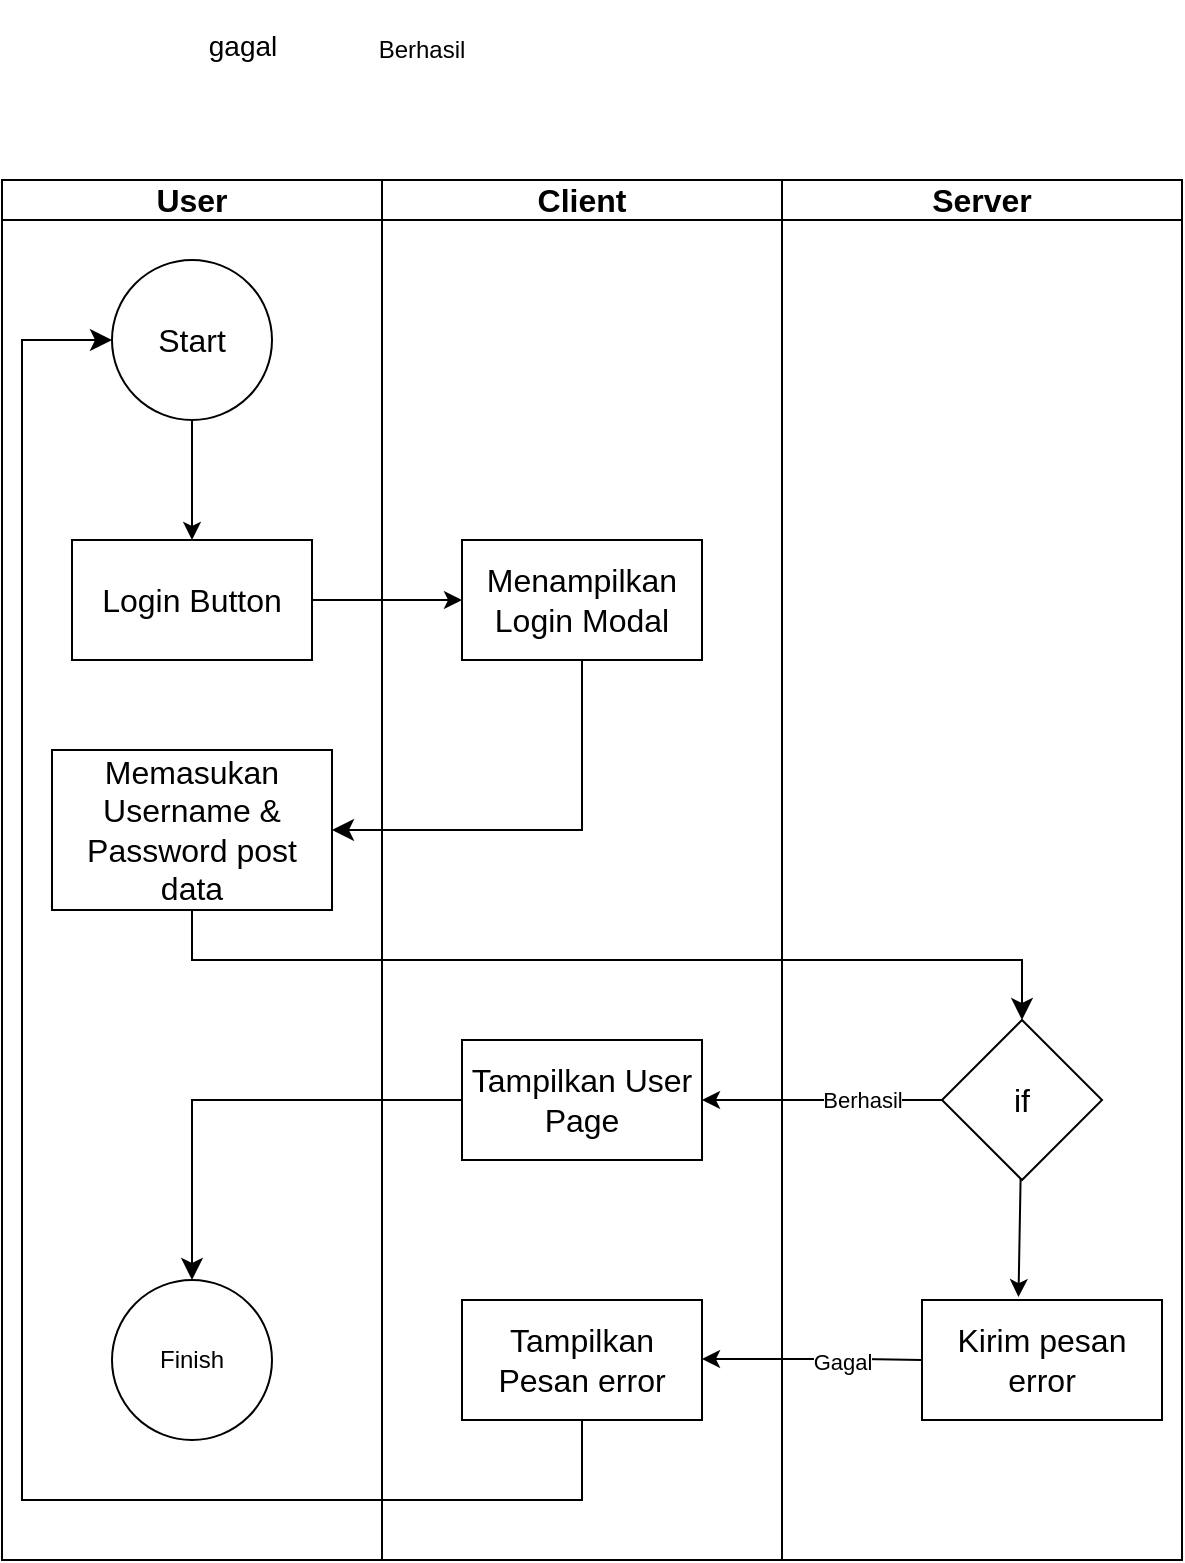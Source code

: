 <mxfile version="21.2.9" type="github">
  <diagram name="Halaman-1" id="zBBdM4n8Wog7IofghNFx">
    <mxGraphModel dx="1032" dy="564" grid="1" gridSize="10" guides="1" tooltips="1" connect="1" arrows="1" fold="1" page="1" pageScale="1" pageWidth="827" pageHeight="1169" math="0" shadow="0">
      <root>
        <mxCell id="0" />
        <mxCell id="1" parent="0" />
        <mxCell id="zUUStYSUxAwKk001Jye8-21" value="&lt;span style=&quot;font-weight: normal;&quot;&gt;&lt;font style=&quot;font-size: 14px;&quot;&gt;gagal&lt;/font&gt;&lt;/span&gt;" style="text;strokeColor=none;fillColor=none;html=1;fontSize=24;fontStyle=1;verticalAlign=middle;align=center;" parent="1" vertex="1">
          <mxGeometry x="120" width="100" height="40" as="geometry" />
        </mxCell>
        <mxCell id="zUUStYSUxAwKk001Jye8-32" value="Berhasil" style="text;html=1;strokeColor=none;fillColor=none;align=center;verticalAlign=middle;whiteSpace=wrap;rounded=0;" parent="1" vertex="1">
          <mxGeometry x="230" y="10" width="60" height="30" as="geometry" />
        </mxCell>
        <mxCell id="zUUStYSUxAwKk001Jye8-34" value="Finish" style="ellipse;whiteSpace=wrap;html=1;aspect=fixed;" parent="1" vertex="1">
          <mxGeometry x="105" y="640" width="80" height="80" as="geometry" />
        </mxCell>
        <mxCell id="luTkdkbhpFO7D4MtBraS-15" value="&lt;font style=&quot;font-size: 16px;&quot;&gt;User&lt;br&gt;&lt;/font&gt;" style="swimlane;whiteSpace=wrap;html=1;startSize=20;" vertex="1" parent="1">
          <mxGeometry x="50" y="90" width="190" height="690" as="geometry" />
        </mxCell>
        <mxCell id="luTkdkbhpFO7D4MtBraS-40" style="edgeStyle=none;rounded=0;orthogonalLoop=1;jettySize=auto;html=1;" edge="1" parent="luTkdkbhpFO7D4MtBraS-15" source="zUUStYSUxAwKk001Jye8-3" target="zUUStYSUxAwKk001Jye8-25">
          <mxGeometry relative="1" as="geometry" />
        </mxCell>
        <mxCell id="zUUStYSUxAwKk001Jye8-3" value="&lt;font style=&quot;font-size: 16px;&quot;&gt;Start&lt;/font&gt;" style="ellipse;whiteSpace=wrap;html=1;aspect=fixed;" parent="luTkdkbhpFO7D4MtBraS-15" vertex="1">
          <mxGeometry x="55" y="40" width="80" height="80" as="geometry" />
        </mxCell>
        <mxCell id="zUUStYSUxAwKk001Jye8-25" value="&lt;font style=&quot;font-size: 16px;&quot;&gt;Login Button&lt;/font&gt;" style="rounded=0;whiteSpace=wrap;html=1;" parent="luTkdkbhpFO7D4MtBraS-15" vertex="1">
          <mxGeometry x="35" y="180" width="120" height="60" as="geometry" />
        </mxCell>
        <mxCell id="zUUStYSUxAwKk001Jye8-9" value="&lt;font style=&quot;font-size: 16px;&quot;&gt;Memasukan Username &amp;amp; Password post data&lt;/font&gt;" style="rounded=0;whiteSpace=wrap;html=1;" parent="luTkdkbhpFO7D4MtBraS-15" vertex="1">
          <mxGeometry x="25" y="285" width="140" height="80" as="geometry" />
        </mxCell>
        <mxCell id="luTkdkbhpFO7D4MtBraS-17" value="&lt;font style=&quot;font-size: 16px;&quot;&gt;Client&lt;/font&gt;" style="swimlane;whiteSpace=wrap;html=1;startSize=20;" vertex="1" parent="1">
          <mxGeometry x="240" y="90" width="200" height="690" as="geometry" />
        </mxCell>
        <mxCell id="zUUStYSUxAwKk001Jye8-6" value="&lt;font style=&quot;font-size: 16px;&quot;&gt;Menampilkan Login Modal&lt;/font&gt;" style="rounded=0;whiteSpace=wrap;html=1;" parent="luTkdkbhpFO7D4MtBraS-17" vertex="1">
          <mxGeometry x="40" y="180" width="120" height="60" as="geometry" />
        </mxCell>
        <mxCell id="zUUStYSUxAwKk001Jye8-31" value="&lt;font style=&quot;font-size: 16px;&quot;&gt;Tampilkan User Page&lt;/font&gt;" style="rounded=0;whiteSpace=wrap;html=1;" parent="luTkdkbhpFO7D4MtBraS-17" vertex="1">
          <mxGeometry x="40" y="430" width="120" height="60" as="geometry" />
        </mxCell>
        <mxCell id="luTkdkbhpFO7D4MtBraS-20" value="&lt;font style=&quot;font-size: 16px;&quot;&gt;Server&lt;/font&gt;" style="swimlane;whiteSpace=wrap;html=1;startSize=20;" vertex="1" parent="1">
          <mxGeometry x="440" y="90" width="200" height="690" as="geometry" />
        </mxCell>
        <mxCell id="zUUStYSUxAwKk001Jye8-1" value="&lt;font style=&quot;font-size: 16px;&quot;&gt;if&lt;/font&gt;" style="rhombus;whiteSpace=wrap;html=1;" parent="luTkdkbhpFO7D4MtBraS-20" vertex="1">
          <mxGeometry x="80" y="420" width="80" height="80" as="geometry" />
        </mxCell>
        <mxCell id="luTkdkbhpFO7D4MtBraS-16" value="&lt;font style=&quot;font-size: 16px;&quot;&gt;Kirim pesan error&lt;/font&gt;" style="rounded=0;whiteSpace=wrap;html=1;" vertex="1" parent="luTkdkbhpFO7D4MtBraS-20">
          <mxGeometry x="70" y="560" width="120" height="60" as="geometry" />
        </mxCell>
        <mxCell id="luTkdkbhpFO7D4MtBraS-33" style="edgeStyle=none;rounded=0;orthogonalLoop=1;jettySize=auto;html=1;entryX=0.402;entryY=-0.024;entryDx=0;entryDy=0;entryPerimeter=0;" edge="1" parent="luTkdkbhpFO7D4MtBraS-20" source="zUUStYSUxAwKk001Jye8-1" target="luTkdkbhpFO7D4MtBraS-16">
          <mxGeometry relative="1" as="geometry" />
        </mxCell>
        <mxCell id="luTkdkbhpFO7D4MtBraS-42" value="Gagal" style="edgeStyle=none;rounded=0;orthogonalLoop=1;jettySize=auto;html=1;entryX=1;entryY=0.5;entryDx=0;entryDy=0;" edge="1" parent="luTkdkbhpFO7D4MtBraS-20">
          <mxGeometry x="-0.273" y="1" relative="1" as="geometry">
            <mxPoint x="70" y="590" as="sourcePoint" />
            <mxPoint x="-40" y="589.5" as="targetPoint" />
            <Array as="points">
              <mxPoint x="40" y="589.5" />
            </Array>
            <mxPoint as="offset" />
          </mxGeometry>
        </mxCell>
        <mxCell id="luTkdkbhpFO7D4MtBraS-27" style="edgeStyle=none;rounded=0;orthogonalLoop=1;jettySize=auto;html=1;entryX=0;entryY=0.5;entryDx=0;entryDy=0;" edge="1" parent="1" source="zUUStYSUxAwKk001Jye8-25" target="zUUStYSUxAwKk001Jye8-6">
          <mxGeometry relative="1" as="geometry" />
        </mxCell>
        <mxCell id="luTkdkbhpFO7D4MtBraS-29" value="" style="edgeStyle=segmentEdgeStyle;endArrow=classic;html=1;curved=0;rounded=0;endSize=8;startSize=8;entryX=1;entryY=0.5;entryDx=0;entryDy=0;exitX=0.5;exitY=1;exitDx=0;exitDy=0;" edge="1" parent="1" source="zUUStYSUxAwKk001Jye8-6" target="zUUStYSUxAwKk001Jye8-9">
          <mxGeometry width="50" height="50" relative="1" as="geometry">
            <mxPoint x="290" y="430" as="sourcePoint" />
            <mxPoint x="340" y="380" as="targetPoint" />
            <Array as="points">
              <mxPoint x="340" y="415" />
            </Array>
          </mxGeometry>
        </mxCell>
        <mxCell id="luTkdkbhpFO7D4MtBraS-30" value="" style="edgeStyle=segmentEdgeStyle;endArrow=classic;html=1;curved=0;rounded=0;endSize=8;startSize=8;exitX=0.5;exitY=1;exitDx=0;exitDy=0;entryX=0.5;entryY=0;entryDx=0;entryDy=0;" edge="1" parent="1" source="zUUStYSUxAwKk001Jye8-9" target="zUUStYSUxAwKk001Jye8-1">
          <mxGeometry width="50" height="50" relative="1" as="geometry">
            <mxPoint x="390" y="480" as="sourcePoint" />
            <mxPoint x="440" y="430" as="targetPoint" />
            <Array as="points">
              <mxPoint x="145" y="480" />
              <mxPoint x="560" y="480" />
            </Array>
          </mxGeometry>
        </mxCell>
        <mxCell id="zUUStYSUxAwKk001Jye8-19" value="&lt;font style=&quot;font-size: 16px;&quot;&gt;Tampilkan Pesan error&lt;/font&gt;" style="rounded=0;whiteSpace=wrap;html=1;" parent="1" vertex="1">
          <mxGeometry x="280" y="650" width="120" height="60" as="geometry" />
        </mxCell>
        <mxCell id="luTkdkbhpFO7D4MtBraS-32" value="Berhasil" style="edgeStyle=none;rounded=0;orthogonalLoop=1;jettySize=auto;html=1;entryX=1;entryY=0.5;entryDx=0;entryDy=0;" edge="1" parent="1" source="zUUStYSUxAwKk001Jye8-1" target="zUUStYSUxAwKk001Jye8-31">
          <mxGeometry x="-0.333" relative="1" as="geometry">
            <Array as="points">
              <mxPoint x="480" y="550" />
            </Array>
            <mxPoint as="offset" />
          </mxGeometry>
        </mxCell>
        <mxCell id="luTkdkbhpFO7D4MtBraS-37" value="" style="edgeStyle=segmentEdgeStyle;endArrow=classic;html=1;curved=0;rounded=0;endSize=8;startSize=8;exitX=0;exitY=0.5;exitDx=0;exitDy=0;" edge="1" parent="1" source="zUUStYSUxAwKk001Jye8-31" target="zUUStYSUxAwKk001Jye8-34">
          <mxGeometry width="50" height="50" relative="1" as="geometry">
            <mxPoint x="70" y="560" as="sourcePoint" />
            <mxPoint x="120" y="510" as="targetPoint" />
          </mxGeometry>
        </mxCell>
        <mxCell id="luTkdkbhpFO7D4MtBraS-39" value="" style="edgeStyle=segmentEdgeStyle;endArrow=classic;html=1;curved=0;rounded=0;endSize=8;startSize=8;exitX=0.5;exitY=1;exitDx=0;exitDy=0;entryX=0;entryY=0.5;entryDx=0;entryDy=0;" edge="1" parent="1" source="zUUStYSUxAwKk001Jye8-19" target="zUUStYSUxAwKk001Jye8-3">
          <mxGeometry width="50" height="50" relative="1" as="geometry">
            <mxPoint x="410" y="510" as="sourcePoint" />
            <mxPoint x="460" y="460" as="targetPoint" />
            <Array as="points">
              <mxPoint x="340" y="750" />
              <mxPoint x="60" y="750" />
              <mxPoint x="60" y="170" />
            </Array>
          </mxGeometry>
        </mxCell>
      </root>
    </mxGraphModel>
  </diagram>
</mxfile>
